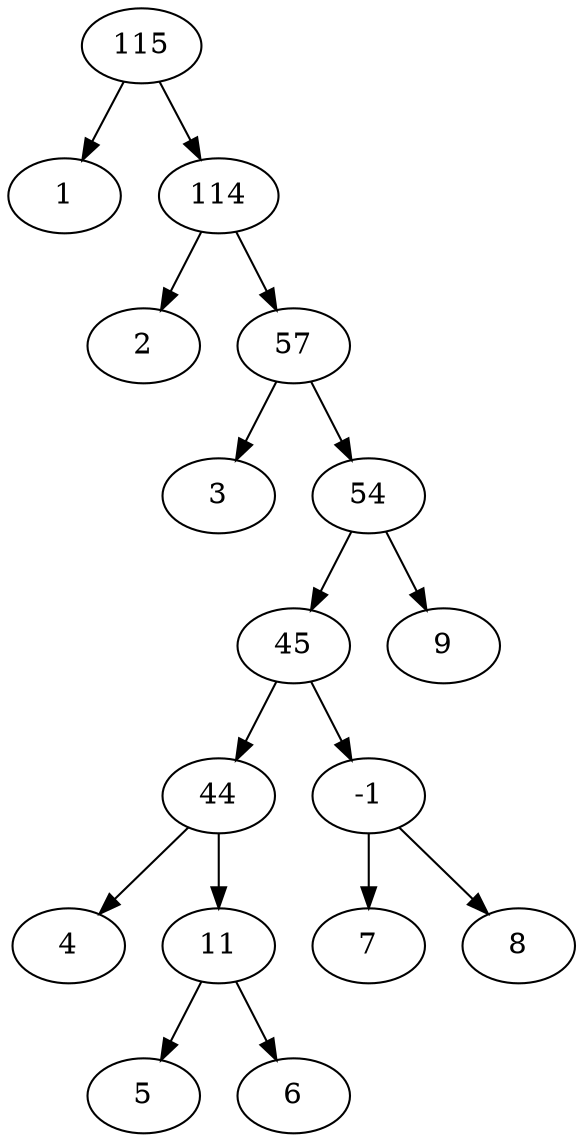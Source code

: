 digraph MyGraph {
"+_1" [label="115"];
"A" [label="1"];
"*_1" [label="114"];
"B" [label="2"];
"+_2" [label="57"];
"C" [label="3"];
"+_3" [label="54"];
"-_1" [label="45"];
"*_2" [label="44"];
"D" [label="4"];
"+_4" [label="11"];
"E" [label="5"];
"F" [label="6"];
"-_2" [label="-1"];
"G" [label="7"];
"H" [label="8"];
"I" [label="9"];
"+_1" -> "A";
"+_1" -> "*_1";
"*_1" -> "B";
"*_1" -> "+_2";
"+_2" -> "C";
"+_2" -> "+_3";
"+_3" -> "-_1";
"+_3" -> "I";
"-_1" -> "*_2";
"-_1" -> "-_2";
"*_2" -> "D";
"*_2" -> "+_4";
"+_4" -> "E";
"+_4" -> "F";
"-_2" -> "G";
"-_2" -> "H";
}
